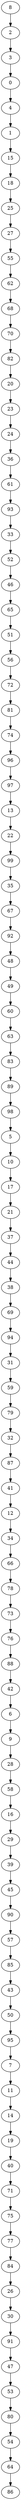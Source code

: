 digraph {
  0;
  1;
  2;
  3;
  4;
  5;
  6;
  7;
  8;
  9;
  10;
  11;
  12;
  13;
  14;
  15;
  16;
  17;
  18;
  19;
  20;
  21;
  22;
  23;
  24;
  25;
  26;
  27;
  28;
  29;
  30;
  31;
  32;
  33;
  34;
  35;
  36;
  37;
  38;
  39;
  40;
  41;
  42;
  43;
  44;
  45;
  46;
  47;
  48;
  49;
  50;
  51;
  52;
  53;
  54;
  55;
  56;
  57;
  58;
  59;
  60;
  61;
  62;
  63;
  64;
  65;
  66;
  67;
  68;
  69;
  70;
  71;
  72;
  73;
  74;
  75;
  76;
  77;
  78;
  79;
  80;
  81;
  82;
  83;
  84;
  85;
  86;
  87;
  88;
  89;
  90;
  91;
  92;
  93;
  94;
  95;
  96;
  97;
  98;
  99;
  8 -> 2;
  2 -> 3;
  3 -> 0;
  0 -> 4;
  4 -> 1;
  1 -> 15;
  15 -> 18;
  18 -> 25;
  25 -> 27;
  27 -> 55;
  55 -> 62;
  62 -> 68;
  68 -> 70;
  70 -> 82;
  82 -> 20;
  20 -> 23;
  23 -> 24;
  24 -> 36;
  36 -> 61;
  61 -> 93;
  93 -> 33;
  33 -> 52;
  52 -> 46;
  46 -> 65;
  65 -> 51;
  51 -> 56;
  56 -> 72;
  72 -> 81;
  81 -> 74;
  74 -> 96;
  96 -> 97;
  97 -> 13;
  13 -> 22;
  22 -> 99;
  99 -> 35;
  35 -> 67;
  67 -> 92;
  92 -> 48;
  48 -> 49;
  49 -> 60;
  60 -> 63;
  63 -> 83;
  83 -> 89;
  89 -> 98;
  98 -> 5;
  5 -> 10;
  10 -> 17;
  17 -> 21;
  21 -> 37;
  37 -> 44;
  44 -> 38;
  38 -> 69;
  69 -> 94;
  94 -> 31;
  31 -> 59;
  59 -> 79;
  79 -> 32;
  32 -> 87;
  87 -> 41;
  41 -> 12;
  12 -> 34;
  34 -> 66;
  66 -> 78;
  78 -> 73;
  73 -> 76;
  76 -> 88;
  88 -> 42;
  42 -> 6;
  6 -> 9;
  9 -> 28;
  28 -> 58;
  58 -> 16;
  16 -> 29;
  29 -> 39;
  39 -> 45;
  45 -> 90;
  90 -> 57;
  57 -> 85;
  85 -> 43;
  43 -> 50;
  50 -> 95;
  95 -> 7;
  7 -> 11;
  11 -> 14;
  14 -> 19;
  19 -> 40;
  40 -> 71;
  71 -> 75;
  75 -> 77;
  77 -> 84;
  84 -> 26;
  26 -> 30;
  30 -> 91;
  91 -> 47;
  47 -> 53;
  53 -> 80;
  80 -> 54;
  54 -> 64;
  64 -> 86;
}